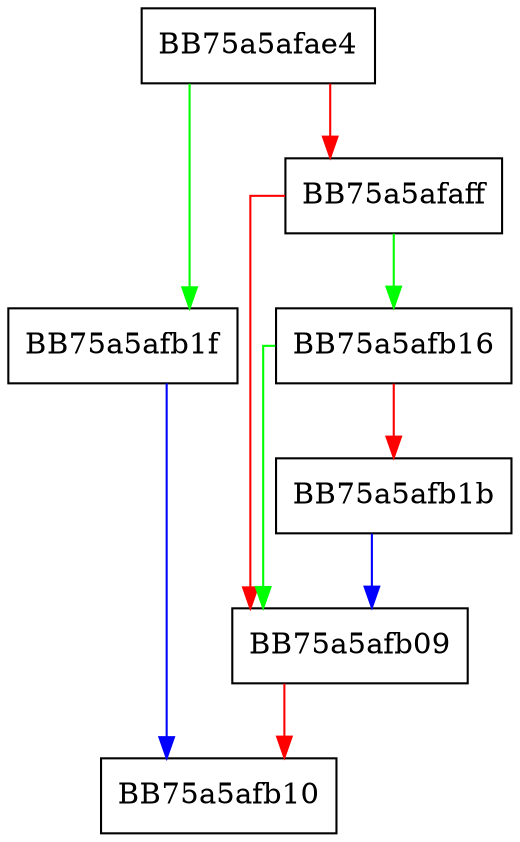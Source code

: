 digraph IsAvailable {
  node [shape="box"];
  graph [splines=ortho];
  BB75a5afae4 -> BB75a5afb1f [color="green"];
  BB75a5afae4 -> BB75a5afaff [color="red"];
  BB75a5afaff -> BB75a5afb16 [color="green"];
  BB75a5afaff -> BB75a5afb09 [color="red"];
  BB75a5afb09 -> BB75a5afb10 [color="red"];
  BB75a5afb16 -> BB75a5afb09 [color="green"];
  BB75a5afb16 -> BB75a5afb1b [color="red"];
  BB75a5afb1b -> BB75a5afb09 [color="blue"];
  BB75a5afb1f -> BB75a5afb10 [color="blue"];
}